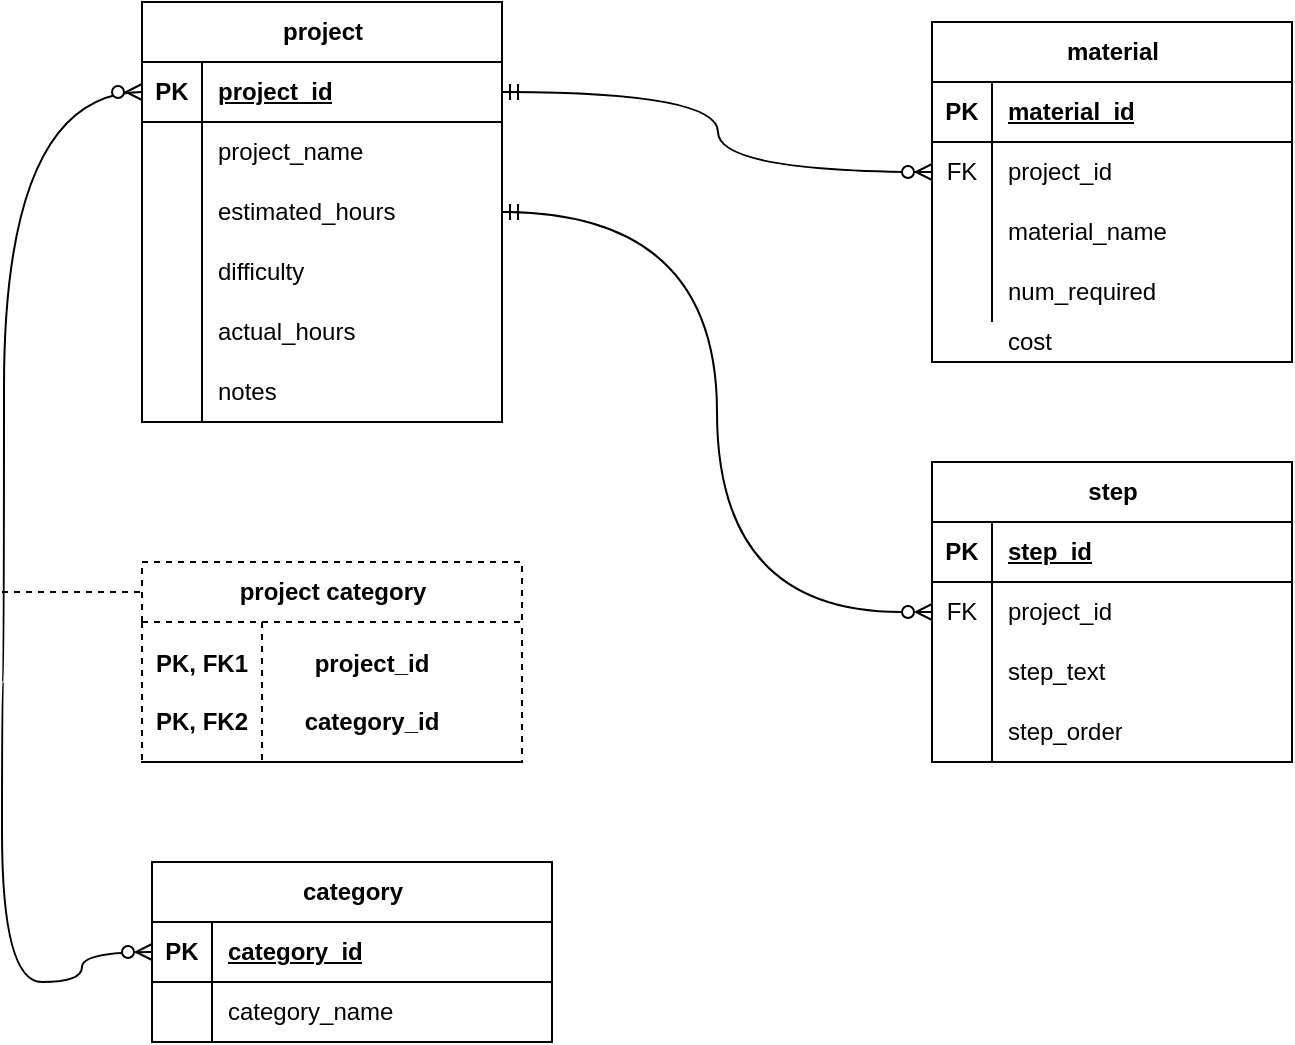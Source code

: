 <mxfile version="21.2.8" type="device">
  <diagram name="Page-1" id="RJVq5pwc0z_LWveHDDtL">
    <mxGraphModel dx="2045" dy="732" grid="1" gridSize="10" guides="1" tooltips="1" connect="1" arrows="1" fold="1" page="1" pageScale="1" pageWidth="850" pageHeight="1100" math="0" shadow="0">
      <root>
        <mxCell id="0" />
        <mxCell id="1" parent="0" />
        <mxCell id="kNv0eSsANVhFnAboRhbk-62" value="project" style="shape=table;startSize=30;container=1;collapsible=1;childLayout=tableLayout;fixedRows=1;rowLines=0;fontStyle=1;align=center;resizeLast=1;html=1;" vertex="1" parent="1">
          <mxGeometry x="30" y="70" width="180" height="210" as="geometry" />
        </mxCell>
        <mxCell id="kNv0eSsANVhFnAboRhbk-63" value="" style="shape=tableRow;horizontal=0;startSize=0;swimlaneHead=0;swimlaneBody=0;fillColor=none;collapsible=0;dropTarget=0;points=[[0,0.5],[1,0.5]];portConstraint=eastwest;top=0;left=0;right=0;bottom=1;" vertex="1" parent="kNv0eSsANVhFnAboRhbk-62">
          <mxGeometry y="30" width="180" height="30" as="geometry" />
        </mxCell>
        <mxCell id="kNv0eSsANVhFnAboRhbk-64" value="PK" style="shape=partialRectangle;connectable=0;fillColor=none;top=0;left=0;bottom=0;right=0;fontStyle=1;overflow=hidden;whiteSpace=wrap;html=1;" vertex="1" parent="kNv0eSsANVhFnAboRhbk-63">
          <mxGeometry width="30" height="30" as="geometry">
            <mxRectangle width="30" height="30" as="alternateBounds" />
          </mxGeometry>
        </mxCell>
        <mxCell id="kNv0eSsANVhFnAboRhbk-65" value="project_id" style="shape=partialRectangle;connectable=0;fillColor=none;top=0;left=0;bottom=0;right=0;align=left;spacingLeft=6;fontStyle=5;overflow=hidden;whiteSpace=wrap;html=1;" vertex="1" parent="kNv0eSsANVhFnAboRhbk-63">
          <mxGeometry x="30" width="150" height="30" as="geometry">
            <mxRectangle width="150" height="30" as="alternateBounds" />
          </mxGeometry>
        </mxCell>
        <mxCell id="kNv0eSsANVhFnAboRhbk-66" value="" style="shape=tableRow;horizontal=0;startSize=0;swimlaneHead=0;swimlaneBody=0;fillColor=none;collapsible=0;dropTarget=0;points=[[0,0.5],[1,0.5]];portConstraint=eastwest;top=0;left=0;right=0;bottom=0;" vertex="1" parent="kNv0eSsANVhFnAboRhbk-62">
          <mxGeometry y="60" width="180" height="30" as="geometry" />
        </mxCell>
        <mxCell id="kNv0eSsANVhFnAboRhbk-67" value="" style="shape=partialRectangle;connectable=0;fillColor=none;top=0;left=0;bottom=0;right=0;editable=1;overflow=hidden;whiteSpace=wrap;html=1;" vertex="1" parent="kNv0eSsANVhFnAboRhbk-66">
          <mxGeometry width="30" height="30" as="geometry">
            <mxRectangle width="30" height="30" as="alternateBounds" />
          </mxGeometry>
        </mxCell>
        <mxCell id="kNv0eSsANVhFnAboRhbk-68" value="project_name" style="shape=partialRectangle;connectable=0;fillColor=none;top=0;left=0;bottom=0;right=0;align=left;spacingLeft=6;overflow=hidden;whiteSpace=wrap;html=1;" vertex="1" parent="kNv0eSsANVhFnAboRhbk-66">
          <mxGeometry x="30" width="150" height="30" as="geometry">
            <mxRectangle width="150" height="30" as="alternateBounds" />
          </mxGeometry>
        </mxCell>
        <mxCell id="kNv0eSsANVhFnAboRhbk-69" value="" style="shape=tableRow;horizontal=0;startSize=0;swimlaneHead=0;swimlaneBody=0;fillColor=none;collapsible=0;dropTarget=0;points=[[0,0.5],[1,0.5]];portConstraint=eastwest;top=0;left=0;right=0;bottom=0;" vertex="1" parent="kNv0eSsANVhFnAboRhbk-62">
          <mxGeometry y="90" width="180" height="30" as="geometry" />
        </mxCell>
        <mxCell id="kNv0eSsANVhFnAboRhbk-70" value="" style="shape=partialRectangle;connectable=0;fillColor=none;top=0;left=0;bottom=0;right=0;editable=1;overflow=hidden;whiteSpace=wrap;html=1;" vertex="1" parent="kNv0eSsANVhFnAboRhbk-69">
          <mxGeometry width="30" height="30" as="geometry">
            <mxRectangle width="30" height="30" as="alternateBounds" />
          </mxGeometry>
        </mxCell>
        <mxCell id="kNv0eSsANVhFnAboRhbk-71" value="estimated_hours" style="shape=partialRectangle;connectable=0;fillColor=none;top=0;left=0;bottom=0;right=0;align=left;spacingLeft=6;overflow=hidden;whiteSpace=wrap;html=1;" vertex="1" parent="kNv0eSsANVhFnAboRhbk-69">
          <mxGeometry x="30" width="150" height="30" as="geometry">
            <mxRectangle width="150" height="30" as="alternateBounds" />
          </mxGeometry>
        </mxCell>
        <mxCell id="kNv0eSsANVhFnAboRhbk-72" value="" style="shape=tableRow;horizontal=0;startSize=0;swimlaneHead=0;swimlaneBody=0;fillColor=none;collapsible=0;dropTarget=0;points=[[0,0.5],[1,0.5]];portConstraint=eastwest;top=0;left=0;right=0;bottom=0;" vertex="1" parent="kNv0eSsANVhFnAboRhbk-62">
          <mxGeometry y="120" width="180" height="90" as="geometry" />
        </mxCell>
        <mxCell id="kNv0eSsANVhFnAboRhbk-73" value="" style="shape=partialRectangle;connectable=0;fillColor=none;top=0;left=0;bottom=0;right=0;editable=1;overflow=hidden;whiteSpace=wrap;html=1;" vertex="1" parent="kNv0eSsANVhFnAboRhbk-72">
          <mxGeometry width="30" height="90" as="geometry">
            <mxRectangle width="30" height="90" as="alternateBounds" />
          </mxGeometry>
        </mxCell>
        <mxCell id="kNv0eSsANVhFnAboRhbk-74" value="actual_hours" style="shape=partialRectangle;connectable=0;fillColor=none;top=0;left=0;bottom=0;right=0;align=left;spacingLeft=6;overflow=hidden;whiteSpace=wrap;html=1;" vertex="1" parent="kNv0eSsANVhFnAboRhbk-72">
          <mxGeometry x="30" width="150" height="90" as="geometry">
            <mxRectangle width="150" height="90" as="alternateBounds" />
          </mxGeometry>
        </mxCell>
        <mxCell id="kNv0eSsANVhFnAboRhbk-76" value="difficulty" style="shape=partialRectangle;connectable=0;fillColor=none;top=0;left=0;bottom=0;right=0;align=left;spacingLeft=6;overflow=hidden;whiteSpace=wrap;html=1;" vertex="1" parent="1">
          <mxGeometry x="60" y="190" width="150" height="30" as="geometry">
            <mxRectangle width="150" height="30" as="alternateBounds" />
          </mxGeometry>
        </mxCell>
        <mxCell id="kNv0eSsANVhFnAboRhbk-78" value="notes" style="shape=partialRectangle;connectable=0;fillColor=none;top=0;left=0;bottom=0;right=0;align=left;spacingLeft=6;overflow=hidden;whiteSpace=wrap;html=1;" vertex="1" parent="1">
          <mxGeometry x="60" y="250" width="150" height="30" as="geometry">
            <mxRectangle width="150" height="30" as="alternateBounds" />
          </mxGeometry>
        </mxCell>
        <mxCell id="kNv0eSsANVhFnAboRhbk-106" value="category" style="shape=table;startSize=30;container=1;collapsible=1;childLayout=tableLayout;fixedRows=1;rowLines=0;fontStyle=1;align=center;resizeLast=1;html=1;" vertex="1" parent="1">
          <mxGeometry x="35" y="500" width="200" height="90" as="geometry" />
        </mxCell>
        <mxCell id="kNv0eSsANVhFnAboRhbk-107" value="" style="shape=tableRow;horizontal=0;startSize=0;swimlaneHead=0;swimlaneBody=0;fillColor=none;collapsible=0;dropTarget=0;points=[[0,0.5],[1,0.5]];portConstraint=eastwest;top=0;left=0;right=0;bottom=1;" vertex="1" parent="kNv0eSsANVhFnAboRhbk-106">
          <mxGeometry y="30" width="200" height="30" as="geometry" />
        </mxCell>
        <mxCell id="kNv0eSsANVhFnAboRhbk-108" value="PK" style="shape=partialRectangle;connectable=0;fillColor=none;top=0;left=0;bottom=0;right=0;fontStyle=1;overflow=hidden;whiteSpace=wrap;html=1;" vertex="1" parent="kNv0eSsANVhFnAboRhbk-107">
          <mxGeometry width="30" height="30" as="geometry">
            <mxRectangle width="30" height="30" as="alternateBounds" />
          </mxGeometry>
        </mxCell>
        <mxCell id="kNv0eSsANVhFnAboRhbk-109" value="category_id" style="shape=partialRectangle;connectable=0;fillColor=none;top=0;left=0;bottom=0;right=0;align=left;spacingLeft=6;fontStyle=5;overflow=hidden;whiteSpace=wrap;html=1;" vertex="1" parent="kNv0eSsANVhFnAboRhbk-107">
          <mxGeometry x="30" width="170" height="30" as="geometry">
            <mxRectangle width="170" height="30" as="alternateBounds" />
          </mxGeometry>
        </mxCell>
        <mxCell id="kNv0eSsANVhFnAboRhbk-110" value="" style="shape=tableRow;horizontal=0;startSize=0;swimlaneHead=0;swimlaneBody=0;fillColor=none;collapsible=0;dropTarget=0;points=[[0,0.5],[1,0.5]];portConstraint=eastwest;top=0;left=0;right=0;bottom=0;" vertex="1" parent="kNv0eSsANVhFnAboRhbk-106">
          <mxGeometry y="60" width="200" height="30" as="geometry" />
        </mxCell>
        <mxCell id="kNv0eSsANVhFnAboRhbk-111" value="" style="shape=partialRectangle;connectable=0;fillColor=none;top=0;left=0;bottom=0;right=0;editable=1;overflow=hidden;whiteSpace=wrap;html=1;" vertex="1" parent="kNv0eSsANVhFnAboRhbk-110">
          <mxGeometry width="30" height="30" as="geometry">
            <mxRectangle width="30" height="30" as="alternateBounds" />
          </mxGeometry>
        </mxCell>
        <mxCell id="kNv0eSsANVhFnAboRhbk-112" value="category_name" style="shape=partialRectangle;connectable=0;fillColor=none;top=0;left=0;bottom=0;right=0;align=left;spacingLeft=6;overflow=hidden;whiteSpace=wrap;html=1;" vertex="1" parent="kNv0eSsANVhFnAboRhbk-110">
          <mxGeometry x="30" width="170" height="30" as="geometry">
            <mxRectangle width="170" height="30" as="alternateBounds" />
          </mxGeometry>
        </mxCell>
        <mxCell id="kNv0eSsANVhFnAboRhbk-119" value="material" style="shape=table;startSize=30;container=1;collapsible=1;childLayout=tableLayout;fixedRows=1;rowLines=0;fontStyle=1;align=center;resizeLast=1;html=1;" vertex="1" parent="1">
          <mxGeometry x="425" y="80" width="180" height="170" as="geometry" />
        </mxCell>
        <mxCell id="kNv0eSsANVhFnAboRhbk-120" value="" style="shape=tableRow;horizontal=0;startSize=0;swimlaneHead=0;swimlaneBody=0;fillColor=none;collapsible=0;dropTarget=0;points=[[0,0.5],[1,0.5]];portConstraint=eastwest;top=0;left=0;right=0;bottom=1;" vertex="1" parent="kNv0eSsANVhFnAboRhbk-119">
          <mxGeometry y="30" width="180" height="30" as="geometry" />
        </mxCell>
        <mxCell id="kNv0eSsANVhFnAboRhbk-121" value="PK" style="shape=partialRectangle;connectable=0;fillColor=none;top=0;left=0;bottom=0;right=0;fontStyle=1;overflow=hidden;whiteSpace=wrap;html=1;" vertex="1" parent="kNv0eSsANVhFnAboRhbk-120">
          <mxGeometry width="30" height="30" as="geometry">
            <mxRectangle width="30" height="30" as="alternateBounds" />
          </mxGeometry>
        </mxCell>
        <mxCell id="kNv0eSsANVhFnAboRhbk-122" value="material_id" style="shape=partialRectangle;connectable=0;fillColor=none;top=0;left=0;bottom=0;right=0;align=left;spacingLeft=6;fontStyle=5;overflow=hidden;whiteSpace=wrap;html=1;" vertex="1" parent="kNv0eSsANVhFnAboRhbk-120">
          <mxGeometry x="30" width="150" height="30" as="geometry">
            <mxRectangle width="150" height="30" as="alternateBounds" />
          </mxGeometry>
        </mxCell>
        <mxCell id="kNv0eSsANVhFnAboRhbk-123" value="" style="shape=tableRow;horizontal=0;startSize=0;swimlaneHead=0;swimlaneBody=0;fillColor=none;collapsible=0;dropTarget=0;points=[[0,0.5],[1,0.5]];portConstraint=eastwest;top=0;left=0;right=0;bottom=0;" vertex="1" parent="kNv0eSsANVhFnAboRhbk-119">
          <mxGeometry y="60" width="180" height="30" as="geometry" />
        </mxCell>
        <mxCell id="kNv0eSsANVhFnAboRhbk-124" value="FK" style="shape=partialRectangle;connectable=0;fillColor=none;top=0;left=0;bottom=0;right=0;editable=1;overflow=hidden;whiteSpace=wrap;html=1;" vertex="1" parent="kNv0eSsANVhFnAboRhbk-123">
          <mxGeometry width="30" height="30" as="geometry">
            <mxRectangle width="30" height="30" as="alternateBounds" />
          </mxGeometry>
        </mxCell>
        <mxCell id="kNv0eSsANVhFnAboRhbk-125" value="project_id" style="shape=partialRectangle;connectable=0;fillColor=none;top=0;left=0;bottom=0;right=0;align=left;spacingLeft=6;overflow=hidden;whiteSpace=wrap;html=1;" vertex="1" parent="kNv0eSsANVhFnAboRhbk-123">
          <mxGeometry x="30" width="150" height="30" as="geometry">
            <mxRectangle width="150" height="30" as="alternateBounds" />
          </mxGeometry>
        </mxCell>
        <mxCell id="kNv0eSsANVhFnAboRhbk-126" value="" style="shape=tableRow;horizontal=0;startSize=0;swimlaneHead=0;swimlaneBody=0;fillColor=none;collapsible=0;dropTarget=0;points=[[0,0.5],[1,0.5]];portConstraint=eastwest;top=0;left=0;right=0;bottom=0;" vertex="1" parent="kNv0eSsANVhFnAboRhbk-119">
          <mxGeometry y="90" width="180" height="30" as="geometry" />
        </mxCell>
        <mxCell id="kNv0eSsANVhFnAboRhbk-127" value="" style="shape=partialRectangle;connectable=0;fillColor=none;top=0;left=0;bottom=0;right=0;editable=1;overflow=hidden;whiteSpace=wrap;html=1;" vertex="1" parent="kNv0eSsANVhFnAboRhbk-126">
          <mxGeometry width="30" height="30" as="geometry">
            <mxRectangle width="30" height="30" as="alternateBounds" />
          </mxGeometry>
        </mxCell>
        <mxCell id="kNv0eSsANVhFnAboRhbk-128" value="material_name" style="shape=partialRectangle;connectable=0;fillColor=none;top=0;left=0;bottom=0;right=0;align=left;spacingLeft=6;overflow=hidden;whiteSpace=wrap;html=1;" vertex="1" parent="kNv0eSsANVhFnAboRhbk-126">
          <mxGeometry x="30" width="150" height="30" as="geometry">
            <mxRectangle width="150" height="30" as="alternateBounds" />
          </mxGeometry>
        </mxCell>
        <mxCell id="kNv0eSsANVhFnAboRhbk-129" value="" style="shape=tableRow;horizontal=0;startSize=0;swimlaneHead=0;swimlaneBody=0;fillColor=none;collapsible=0;dropTarget=0;points=[[0,0.5],[1,0.5]];portConstraint=eastwest;top=0;left=0;right=0;bottom=0;" vertex="1" parent="kNv0eSsANVhFnAboRhbk-119">
          <mxGeometry y="120" width="180" height="30" as="geometry" />
        </mxCell>
        <mxCell id="kNv0eSsANVhFnAboRhbk-130" value="" style="shape=partialRectangle;connectable=0;fillColor=none;top=0;left=0;bottom=0;right=0;editable=1;overflow=hidden;whiteSpace=wrap;html=1;" vertex="1" parent="kNv0eSsANVhFnAboRhbk-129">
          <mxGeometry width="30" height="30" as="geometry">
            <mxRectangle width="30" height="30" as="alternateBounds" />
          </mxGeometry>
        </mxCell>
        <mxCell id="kNv0eSsANVhFnAboRhbk-131" value="num_required" style="shape=partialRectangle;connectable=0;fillColor=none;top=0;left=0;bottom=0;right=0;align=left;spacingLeft=6;overflow=hidden;whiteSpace=wrap;html=1;" vertex="1" parent="kNv0eSsANVhFnAboRhbk-129">
          <mxGeometry x="30" width="150" height="30" as="geometry">
            <mxRectangle width="150" height="30" as="alternateBounds" />
          </mxGeometry>
        </mxCell>
        <mxCell id="kNv0eSsANVhFnAboRhbk-132" value="cost" style="shape=partialRectangle;connectable=0;fillColor=none;top=0;left=0;bottom=0;right=0;align=left;spacingLeft=6;overflow=hidden;whiteSpace=wrap;html=1;" vertex="1" parent="1">
          <mxGeometry x="455" y="230" width="150" height="20" as="geometry">
            <mxRectangle width="150" height="30" as="alternateBounds" />
          </mxGeometry>
        </mxCell>
        <mxCell id="kNv0eSsANVhFnAboRhbk-133" value="step" style="shape=table;startSize=30;container=1;collapsible=1;childLayout=tableLayout;fixedRows=1;rowLines=0;fontStyle=1;align=center;resizeLast=1;html=1;" vertex="1" parent="1">
          <mxGeometry x="425" y="300" width="180" height="150" as="geometry" />
        </mxCell>
        <mxCell id="kNv0eSsANVhFnAboRhbk-134" value="" style="shape=tableRow;horizontal=0;startSize=0;swimlaneHead=0;swimlaneBody=0;fillColor=none;collapsible=0;dropTarget=0;points=[[0,0.5],[1,0.5]];portConstraint=eastwest;top=0;left=0;right=0;bottom=1;" vertex="1" parent="kNv0eSsANVhFnAboRhbk-133">
          <mxGeometry y="30" width="180" height="30" as="geometry" />
        </mxCell>
        <mxCell id="kNv0eSsANVhFnAboRhbk-135" value="PK" style="shape=partialRectangle;connectable=0;fillColor=none;top=0;left=0;bottom=0;right=0;fontStyle=1;overflow=hidden;whiteSpace=wrap;html=1;" vertex="1" parent="kNv0eSsANVhFnAboRhbk-134">
          <mxGeometry width="30" height="30" as="geometry">
            <mxRectangle width="30" height="30" as="alternateBounds" />
          </mxGeometry>
        </mxCell>
        <mxCell id="kNv0eSsANVhFnAboRhbk-136" value="step_id" style="shape=partialRectangle;connectable=0;fillColor=none;top=0;left=0;bottom=0;right=0;align=left;spacingLeft=6;fontStyle=5;overflow=hidden;whiteSpace=wrap;html=1;" vertex="1" parent="kNv0eSsANVhFnAboRhbk-134">
          <mxGeometry x="30" width="150" height="30" as="geometry">
            <mxRectangle width="150" height="30" as="alternateBounds" />
          </mxGeometry>
        </mxCell>
        <mxCell id="kNv0eSsANVhFnAboRhbk-137" value="" style="shape=tableRow;horizontal=0;startSize=0;swimlaneHead=0;swimlaneBody=0;fillColor=none;collapsible=0;dropTarget=0;points=[[0,0.5],[1,0.5]];portConstraint=eastwest;top=0;left=0;right=0;bottom=0;" vertex="1" parent="kNv0eSsANVhFnAboRhbk-133">
          <mxGeometry y="60" width="180" height="30" as="geometry" />
        </mxCell>
        <mxCell id="kNv0eSsANVhFnAboRhbk-138" value="FK" style="shape=partialRectangle;connectable=0;fillColor=none;top=0;left=0;bottom=0;right=0;editable=1;overflow=hidden;whiteSpace=wrap;html=1;" vertex="1" parent="kNv0eSsANVhFnAboRhbk-137">
          <mxGeometry width="30" height="30" as="geometry">
            <mxRectangle width="30" height="30" as="alternateBounds" />
          </mxGeometry>
        </mxCell>
        <mxCell id="kNv0eSsANVhFnAboRhbk-139" value="project_id" style="shape=partialRectangle;connectable=0;fillColor=none;top=0;left=0;bottom=0;right=0;align=left;spacingLeft=6;overflow=hidden;whiteSpace=wrap;html=1;" vertex="1" parent="kNv0eSsANVhFnAboRhbk-137">
          <mxGeometry x="30" width="150" height="30" as="geometry">
            <mxRectangle width="150" height="30" as="alternateBounds" />
          </mxGeometry>
        </mxCell>
        <mxCell id="kNv0eSsANVhFnAboRhbk-140" value="" style="shape=tableRow;horizontal=0;startSize=0;swimlaneHead=0;swimlaneBody=0;fillColor=none;collapsible=0;dropTarget=0;points=[[0,0.5],[1,0.5]];portConstraint=eastwest;top=0;left=0;right=0;bottom=0;" vertex="1" parent="kNv0eSsANVhFnAboRhbk-133">
          <mxGeometry y="90" width="180" height="30" as="geometry" />
        </mxCell>
        <mxCell id="kNv0eSsANVhFnAboRhbk-141" value="" style="shape=partialRectangle;connectable=0;fillColor=none;top=0;left=0;bottom=0;right=0;editable=1;overflow=hidden;whiteSpace=wrap;html=1;" vertex="1" parent="kNv0eSsANVhFnAboRhbk-140">
          <mxGeometry width="30" height="30" as="geometry">
            <mxRectangle width="30" height="30" as="alternateBounds" />
          </mxGeometry>
        </mxCell>
        <mxCell id="kNv0eSsANVhFnAboRhbk-142" value="step_text" style="shape=partialRectangle;connectable=0;fillColor=none;top=0;left=0;bottom=0;right=0;align=left;spacingLeft=6;overflow=hidden;whiteSpace=wrap;html=1;" vertex="1" parent="kNv0eSsANVhFnAboRhbk-140">
          <mxGeometry x="30" width="150" height="30" as="geometry">
            <mxRectangle width="150" height="30" as="alternateBounds" />
          </mxGeometry>
        </mxCell>
        <mxCell id="kNv0eSsANVhFnAboRhbk-143" value="" style="shape=tableRow;horizontal=0;startSize=0;swimlaneHead=0;swimlaneBody=0;fillColor=none;collapsible=0;dropTarget=0;points=[[0,0.5],[1,0.5]];portConstraint=eastwest;top=0;left=0;right=0;bottom=0;" vertex="1" parent="kNv0eSsANVhFnAboRhbk-133">
          <mxGeometry y="120" width="180" height="30" as="geometry" />
        </mxCell>
        <mxCell id="kNv0eSsANVhFnAboRhbk-144" value="" style="shape=partialRectangle;connectable=0;fillColor=none;top=0;left=0;bottom=0;right=0;editable=1;overflow=hidden;whiteSpace=wrap;html=1;" vertex="1" parent="kNv0eSsANVhFnAboRhbk-143">
          <mxGeometry width="30" height="30" as="geometry">
            <mxRectangle width="30" height="30" as="alternateBounds" />
          </mxGeometry>
        </mxCell>
        <mxCell id="kNv0eSsANVhFnAboRhbk-145" value="step_order" style="shape=partialRectangle;connectable=0;fillColor=none;top=0;left=0;bottom=0;right=0;align=left;spacingLeft=6;overflow=hidden;whiteSpace=wrap;html=1;" vertex="1" parent="kNv0eSsANVhFnAboRhbk-143">
          <mxGeometry x="30" width="150" height="30" as="geometry">
            <mxRectangle width="150" height="30" as="alternateBounds" />
          </mxGeometry>
        </mxCell>
        <mxCell id="kNv0eSsANVhFnAboRhbk-147" value="project category" style="shape=table;startSize=30;container=1;collapsible=1;childLayout=tableLayout;fixedRows=1;rowLines=0;fontStyle=1;align=center;resizeLast=1;html=1;strokeColor=default;dashed=1;" vertex="1" parent="1">
          <mxGeometry x="30" y="350" width="190" height="100" as="geometry" />
        </mxCell>
        <mxCell id="kNv0eSsANVhFnAboRhbk-148" value="" style="shape=tableRow;horizontal=0;startSize=0;swimlaneHead=0;swimlaneBody=0;fillColor=none;collapsible=0;dropTarget=0;points=[[0,0.5],[1,0.5]];portConstraint=eastwest;top=0;left=0;right=0;bottom=1;strokeColor=inherit;" vertex="1" parent="kNv0eSsANVhFnAboRhbk-147">
          <mxGeometry y="30" width="190" height="70" as="geometry" />
        </mxCell>
        <mxCell id="kNv0eSsANVhFnAboRhbk-149" value="PK, FK1&lt;br&gt;&lt;br&gt;PK, FK2" style="shape=partialRectangle;connectable=0;fillColor=none;top=0;left=0;bottom=0;right=0;fontStyle=1;overflow=hidden;whiteSpace=wrap;html=1;" vertex="1" parent="kNv0eSsANVhFnAboRhbk-148">
          <mxGeometry width="60" height="70" as="geometry">
            <mxRectangle width="60" height="70" as="alternateBounds" />
          </mxGeometry>
        </mxCell>
        <mxCell id="kNv0eSsANVhFnAboRhbk-150" value="" style="shape=partialRectangle;connectable=0;fillColor=none;top=0;left=0;bottom=0;right=0;align=left;spacingLeft=6;fontStyle=5;overflow=hidden;whiteSpace=wrap;html=1;strokeColor=inherit;" vertex="1" parent="kNv0eSsANVhFnAboRhbk-148">
          <mxGeometry x="60" width="130" height="70" as="geometry">
            <mxRectangle width="130" height="70" as="alternateBounds" />
          </mxGeometry>
        </mxCell>
        <mxCell id="kNv0eSsANVhFnAboRhbk-154" value="&lt;b&gt;project_id&lt;br&gt;&lt;br&gt;category_id&lt;/b&gt;" style="text;html=1;strokeColor=none;fillColor=none;align=center;verticalAlign=middle;whiteSpace=wrap;rounded=0;" vertex="1" parent="1">
          <mxGeometry x="90" y="400" width="110" height="30" as="geometry" />
        </mxCell>
        <mxCell id="kNv0eSsANVhFnAboRhbk-156" value="" style="fontSize=12;html=1;endArrow=ERzeroToMany;endFill=1;startArrow=ERmandOne;rounded=0;exitX=1;exitY=0.5;exitDx=0;exitDy=0;entryX=0;entryY=0.5;entryDx=0;entryDy=0;edgeStyle=orthogonalEdgeStyle;curved=1;startFill=0;" edge="1" parent="1" source="kNv0eSsANVhFnAboRhbk-63" target="kNv0eSsANVhFnAboRhbk-123">
          <mxGeometry width="100" height="100" relative="1" as="geometry">
            <mxPoint x="260" y="380" as="sourcePoint" />
            <mxPoint x="380" y="600" as="targetPoint" />
            <Array as="points">
              <mxPoint x="318" y="115" />
              <mxPoint x="318" y="155" />
            </Array>
          </mxGeometry>
        </mxCell>
        <mxCell id="kNv0eSsANVhFnAboRhbk-157" value="" style="fontSize=12;html=1;endArrow=ERzeroToMany;startArrow=ERmandOne;rounded=0;entryX=0;entryY=0.5;entryDx=0;entryDy=0;exitX=1;exitY=0.5;exitDx=0;exitDy=0;startFill=0;endFill=0;elbow=vertical;edgeStyle=orthogonalEdgeStyle;curved=1;" edge="1" parent="1" source="kNv0eSsANVhFnAboRhbk-69" target="kNv0eSsANVhFnAboRhbk-137">
          <mxGeometry width="100" height="100" relative="1" as="geometry">
            <mxPoint x="350" y="450" as="sourcePoint" />
            <mxPoint x="440" y="530" as="targetPoint" />
          </mxGeometry>
        </mxCell>
        <mxCell id="kNv0eSsANVhFnAboRhbk-158" value="" style="edgeStyle=orthogonalEdgeStyle;fontSize=12;html=1;endArrow=ERzeroToMany;endFill=1;startArrow=ERzeroToMany;rounded=0;curved=1;entryX=0;entryY=0.5;entryDx=0;entryDy=0;exitX=0;exitY=0.5;exitDx=0;exitDy=0;" edge="1" parent="1" source="kNv0eSsANVhFnAboRhbk-107" target="kNv0eSsANVhFnAboRhbk-63">
          <mxGeometry width="100" height="100" relative="1" as="geometry">
            <mxPoint x="-30" y="560" as="sourcePoint" />
            <mxPoint x="-40" y="130" as="targetPoint" />
            <Array as="points">
              <mxPoint y="545" />
              <mxPoint y="560" />
              <mxPoint x="-40" y="560" />
              <mxPoint x="-40" y="410" />
              <mxPoint x="-39" y="410" />
              <mxPoint x="-39" y="115" />
            </Array>
          </mxGeometry>
        </mxCell>
        <mxCell id="kNv0eSsANVhFnAboRhbk-160" value="" style="line;strokeWidth=1;rotatable=0;dashed=1;labelPosition=right;align=left;verticalAlign=middle;spacingTop=0;spacingLeft=6;points=[];portConstraint=eastwest;" vertex="1" parent="1">
          <mxGeometry x="-40" y="360" width="70" height="10" as="geometry" />
        </mxCell>
      </root>
    </mxGraphModel>
  </diagram>
</mxfile>
